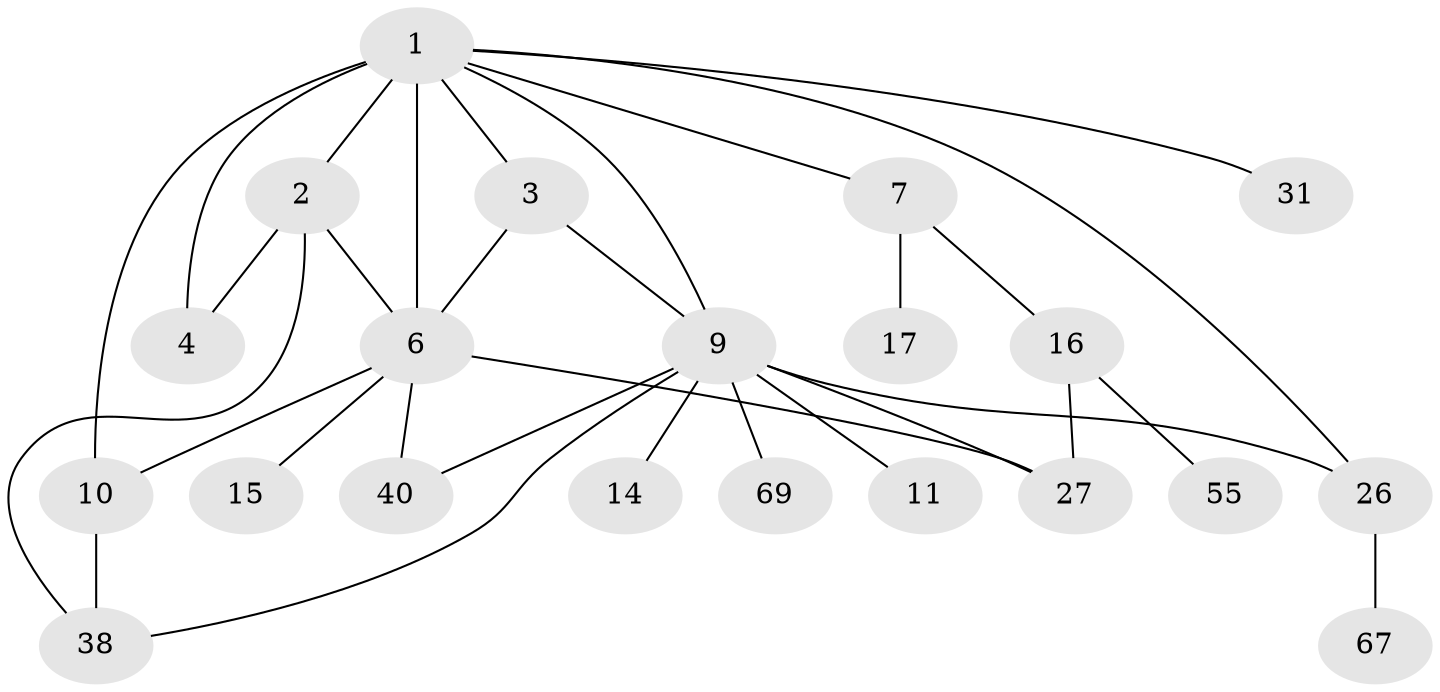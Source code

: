// original degree distribution, {7: 0.0273972602739726, 3: 0.1917808219178082, 5: 0.0547945205479452, 2: 0.3287671232876712, 6: 0.0273972602739726, 4: 0.1232876712328767, 1: 0.2465753424657534}
// Generated by graph-tools (version 1.1) at 2025/17/03/04/25 18:17:07]
// undirected, 21 vertices, 31 edges
graph export_dot {
graph [start="1"]
  node [color=gray90,style=filled];
  1 [super="+5+58"];
  2 [super="+28"];
  3 [super="+23+35"];
  4 [super="+44"];
  6 [super="+8+13+20+52+19+21"];
  7 [super="+54"];
  9 [super="+63+12+34"];
  10 [super="+18"];
  11;
  14 [super="+49"];
  15;
  16 [super="+29+25"];
  17 [super="+33"];
  26 [super="+66+60"];
  27 [super="+37+72"];
  31;
  38 [super="+41+48"];
  40 [super="+53"];
  55;
  67;
  69;
  1 -- 2 [weight=2];
  1 -- 3;
  1 -- 4;
  1 -- 7;
  1 -- 9;
  1 -- 26;
  1 -- 6 [weight=3];
  1 -- 10 [weight=2];
  1 -- 31;
  2 -- 38;
  2 -- 4;
  2 -- 6;
  3 -- 9;
  3 -- 6 [weight=2];
  6 -- 40;
  6 -- 10 [weight=2];
  6 -- 15 [weight=2];
  6 -- 27 [weight=2];
  7 -- 16;
  7 -- 17 [weight=2];
  9 -- 11;
  9 -- 26 [weight=2];
  9 -- 14;
  9 -- 69;
  9 -- 38;
  9 -- 40;
  9 -- 27;
  10 -- 38;
  16 -- 55;
  16 -- 27;
  26 -- 67;
}
